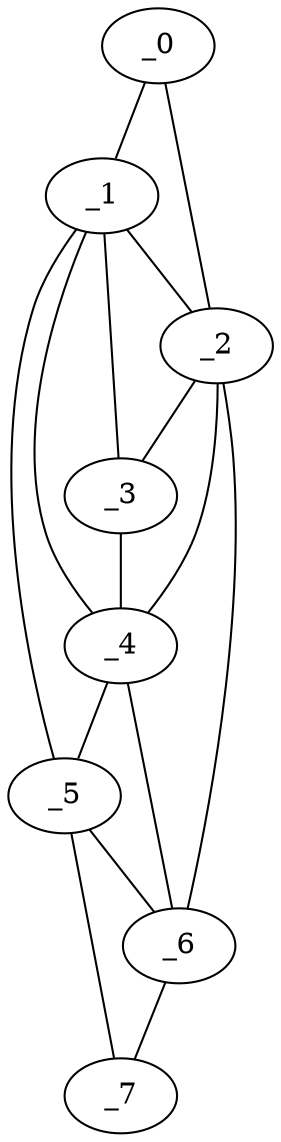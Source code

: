 graph "obj44__240.gxl" {
	_0	 [x=4,
		y=32];
	_1	 [x=14,
		y=33];
	_0 -- _1	 [valence=1];
	_2	 [x=29,
		y=57];
	_0 -- _2	 [valence=1];
	_1 -- _2	 [valence=2];
	_3	 [x=35,
		y=50];
	_1 -- _3	 [valence=1];
	_4	 [x=50,
		y=47];
	_1 -- _4	 [valence=2];
	_5	 [x=67,
		y=51];
	_1 -- _5	 [valence=1];
	_2 -- _3	 [valence=2];
	_2 -- _4	 [valence=2];
	_6	 [x=68,
		y=75];
	_2 -- _6	 [valence=1];
	_3 -- _4	 [valence=2];
	_4 -- _5	 [valence=1];
	_4 -- _6	 [valence=2];
	_5 -- _6	 [valence=2];
	_7	 [x=126,
		y=82];
	_5 -- _7	 [valence=1];
	_6 -- _7	 [valence=1];
}
